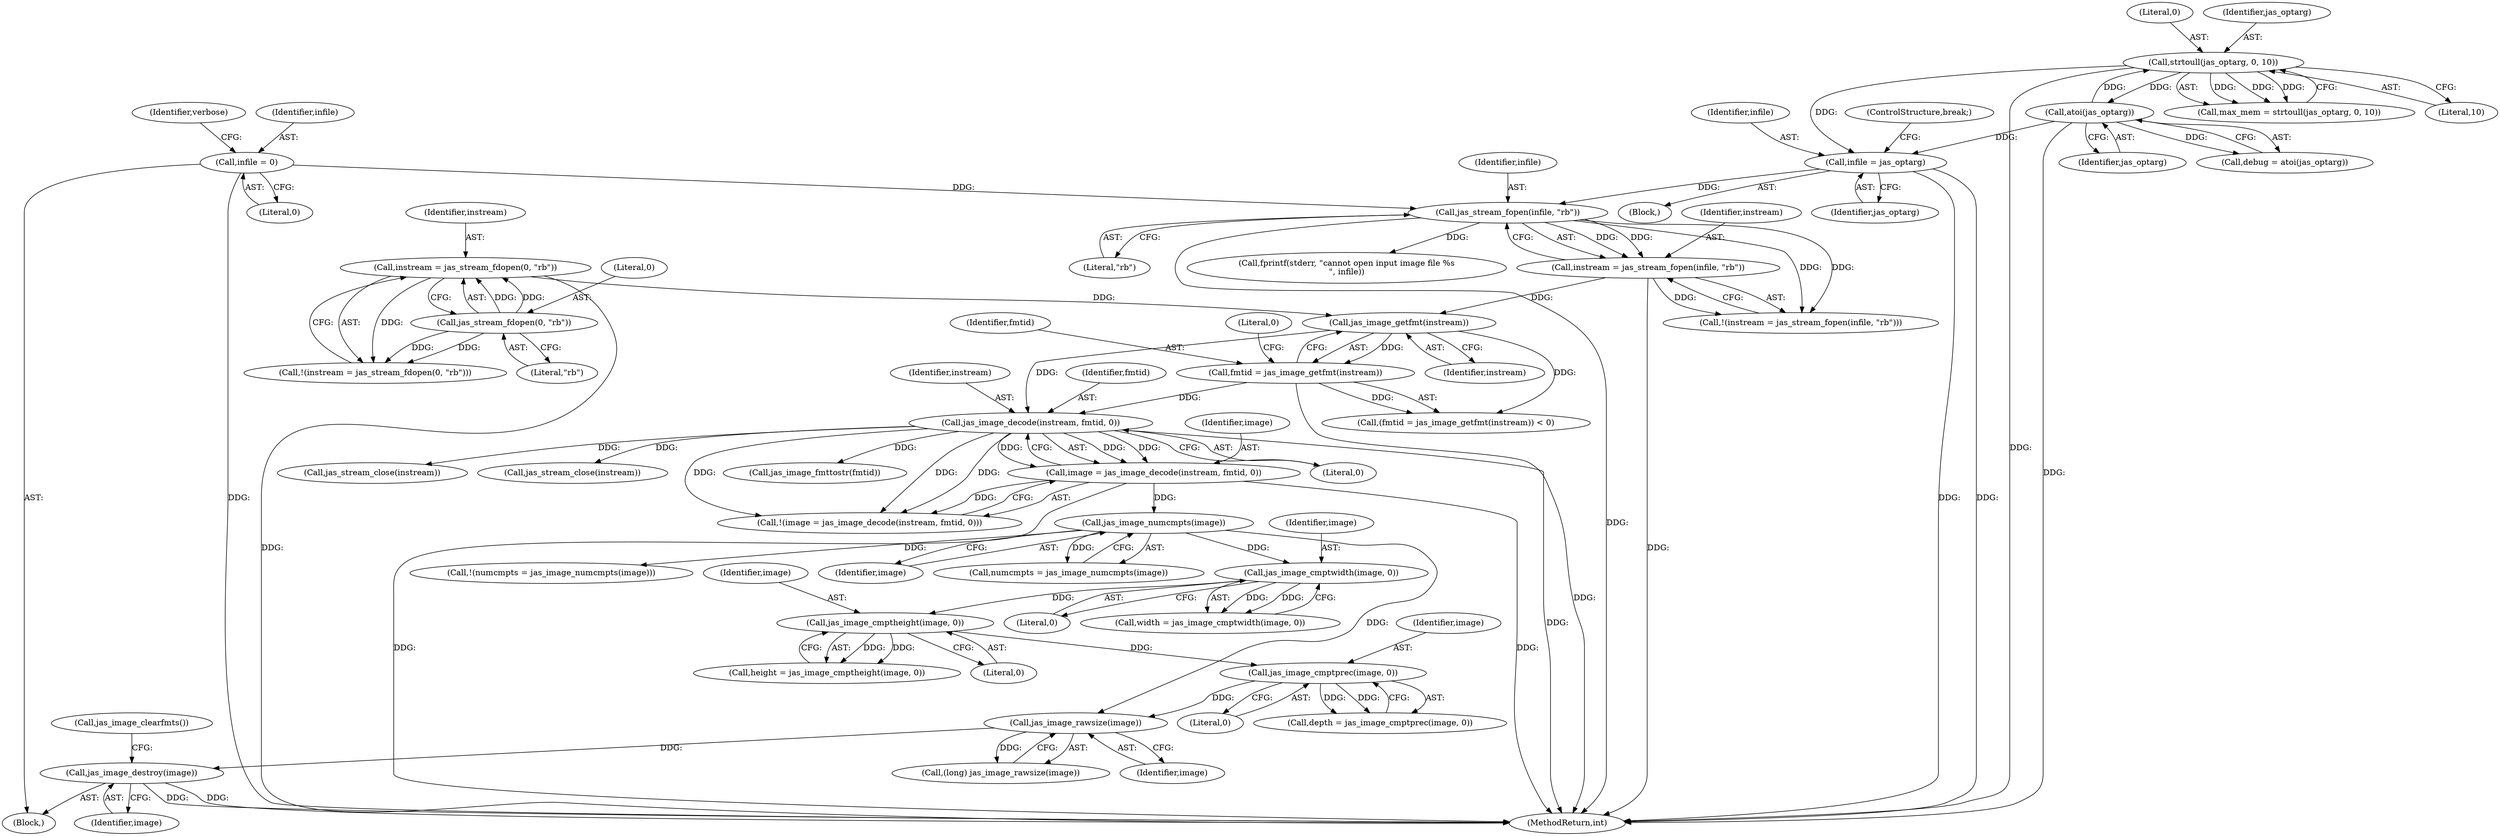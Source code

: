digraph "0_jasper_d42b2388f7f8e0332c846675133acea151fc557a@pointer" {
"1000315" [label="(Call,jas_image_destroy(image))"];
"1000313" [label="(Call,jas_image_rawsize(image))"];
"1000261" [label="(Call,jas_image_numcmpts(image))"];
"1000241" [label="(Call,image = jas_image_decode(instream, fmtid, 0))"];
"1000243" [label="(Call,jas_image_decode(instream, fmtid, 0))"];
"1000232" [label="(Call,jas_image_getfmt(instream))"];
"1000217" [label="(Call,instream = jas_stream_fdopen(0, \"rb\"))"];
"1000219" [label="(Call,jas_stream_fdopen(0, \"rb\"))"];
"1000201" [label="(Call,instream = jas_stream_fopen(infile, \"rb\"))"];
"1000203" [label="(Call,jas_stream_fopen(infile, \"rb\"))"];
"1000132" [label="(Call,infile = 0)"];
"1000176" [label="(Call,infile = jas_optarg)"];
"1000183" [label="(Call,strtoull(jas_optarg, 0, 10))"];
"1000172" [label="(Call,atoi(jas_optarg))"];
"1000230" [label="(Call,fmtid = jas_image_getfmt(instream))"];
"1000282" [label="(Call,jas_image_cmptprec(image, 0))"];
"1000277" [label="(Call,jas_image_cmptheight(image, 0))"];
"1000272" [label="(Call,jas_image_cmptwidth(image, 0))"];
"1000205" [label="(Literal,\"rb\")"];
"1000282" [label="(Call,jas_image_cmptprec(image, 0))"];
"1000201" [label="(Call,instream = jas_stream_fopen(infile, \"rb\"))"];
"1000220" [label="(Literal,0)"];
"1000246" [label="(Literal,0)"];
"1000172" [label="(Call,atoi(jas_optarg))"];
"1000274" [label="(Literal,0)"];
"1000280" [label="(Call,depth = jas_image_cmptprec(image, 0))"];
"1000316" [label="(Identifier,image)"];
"1000315" [label="(Call,jas_image_destroy(image))"];
"1000217" [label="(Call,instream = jas_stream_fdopen(0, \"rb\"))"];
"1000245" [label="(Identifier,fmtid)"];
"1000185" [label="(Literal,0)"];
"1000261" [label="(Call,jas_image_numcmpts(image))"];
"1000234" [label="(Literal,0)"];
"1000176" [label="(Call,infile = jas_optarg)"];
"1000275" [label="(Call,height = jas_image_cmptheight(image, 0))"];
"1000229" [label="(Call,(fmtid = jas_image_getfmt(instream)) < 0)"];
"1000278" [label="(Identifier,image)"];
"1000109" [label="(Block,)"];
"1000203" [label="(Call,jas_stream_fopen(infile, \"rb\"))"];
"1000216" [label="(Call,!(instream = jas_stream_fdopen(0, \"rb\")))"];
"1000320" [label="(MethodReturn,int)"];
"1000179" [label="(ControlStructure,break;)"];
"1000218" [label="(Identifier,instream)"];
"1000311" [label="(Call,(long) jas_image_rawsize(image))"];
"1000233" [label="(Identifier,instream)"];
"1000170" [label="(Call,debug = atoi(jas_optarg))"];
"1000270" [label="(Call,width = jas_image_cmptwidth(image, 0))"];
"1000277" [label="(Call,jas_image_cmptheight(image, 0))"];
"1000241" [label="(Call,image = jas_image_decode(instream, fmtid, 0))"];
"1000317" [label="(Call,jas_image_clearfmts())"];
"1000259" [label="(Call,numcmpts = jas_image_numcmpts(image))"];
"1000202" [label="(Identifier,instream)"];
"1000200" [label="(Call,!(instream = jas_stream_fopen(infile, \"rb\")))"];
"1000178" [label="(Identifier,jas_optarg)"];
"1000284" [label="(Literal,0)"];
"1000262" [label="(Identifier,image)"];
"1000313" [label="(Call,jas_image_rawsize(image))"];
"1000240" [label="(Call,!(image = jas_image_decode(instream, fmtid, 0)))"];
"1000219" [label="(Call,jas_stream_fdopen(0, \"rb\"))"];
"1000244" [label="(Identifier,instream)"];
"1000181" [label="(Call,max_mem = strtoull(jas_optarg, 0, 10))"];
"1000186" [label="(Literal,10)"];
"1000177" [label="(Identifier,infile)"];
"1000243" [label="(Call,jas_image_decode(instream, fmtid, 0))"];
"1000272" [label="(Call,jas_image_cmptwidth(image, 0))"];
"1000242" [label="(Identifier,image)"];
"1000204" [label="(Identifier,infile)"];
"1000248" [label="(Call,jas_stream_close(instream))"];
"1000232" [label="(Call,jas_image_getfmt(instream))"];
"1000173" [label="(Identifier,jas_optarg)"];
"1000258" [label="(Call,!(numcmpts = jas_image_numcmpts(image)))"];
"1000132" [label="(Call,infile = 0)"];
"1000221" [label="(Literal,\"rb\")"];
"1000207" [label="(Call,fprintf(stderr, \"cannot open input image file %s\n\", infile))"];
"1000231" [label="(Identifier,fmtid)"];
"1000255" [label="(Call,jas_stream_close(instream))"];
"1000156" [label="(Block,)"];
"1000230" [label="(Call,fmtid = jas_image_getfmt(instream))"];
"1000273" [label="(Identifier,image)"];
"1000283" [label="(Identifier,image)"];
"1000133" [label="(Identifier,infile)"];
"1000184" [label="(Identifier,jas_optarg)"];
"1000136" [label="(Identifier,verbose)"];
"1000183" [label="(Call,strtoull(jas_optarg, 0, 10))"];
"1000134" [label="(Literal,0)"];
"1000279" [label="(Literal,0)"];
"1000314" [label="(Identifier,image)"];
"1000300" [label="(Call,jas_image_fmttostr(fmtid))"];
"1000315" -> "1000109"  [label="AST: "];
"1000315" -> "1000316"  [label="CFG: "];
"1000316" -> "1000315"  [label="AST: "];
"1000317" -> "1000315"  [label="CFG: "];
"1000315" -> "1000320"  [label="DDG: "];
"1000315" -> "1000320"  [label="DDG: "];
"1000313" -> "1000315"  [label="DDG: "];
"1000313" -> "1000311"  [label="AST: "];
"1000313" -> "1000314"  [label="CFG: "];
"1000314" -> "1000313"  [label="AST: "];
"1000311" -> "1000313"  [label="CFG: "];
"1000313" -> "1000311"  [label="DDG: "];
"1000261" -> "1000313"  [label="DDG: "];
"1000282" -> "1000313"  [label="DDG: "];
"1000261" -> "1000259"  [label="AST: "];
"1000261" -> "1000262"  [label="CFG: "];
"1000262" -> "1000261"  [label="AST: "];
"1000259" -> "1000261"  [label="CFG: "];
"1000261" -> "1000258"  [label="DDG: "];
"1000261" -> "1000259"  [label="DDG: "];
"1000241" -> "1000261"  [label="DDG: "];
"1000261" -> "1000272"  [label="DDG: "];
"1000241" -> "1000240"  [label="AST: "];
"1000241" -> "1000243"  [label="CFG: "];
"1000242" -> "1000241"  [label="AST: "];
"1000243" -> "1000241"  [label="AST: "];
"1000240" -> "1000241"  [label="CFG: "];
"1000241" -> "1000320"  [label="DDG: "];
"1000241" -> "1000320"  [label="DDG: "];
"1000241" -> "1000240"  [label="DDG: "];
"1000243" -> "1000241"  [label="DDG: "];
"1000243" -> "1000241"  [label="DDG: "];
"1000243" -> "1000241"  [label="DDG: "];
"1000243" -> "1000246"  [label="CFG: "];
"1000244" -> "1000243"  [label="AST: "];
"1000245" -> "1000243"  [label="AST: "];
"1000246" -> "1000243"  [label="AST: "];
"1000243" -> "1000320"  [label="DDG: "];
"1000243" -> "1000240"  [label="DDG: "];
"1000243" -> "1000240"  [label="DDG: "];
"1000243" -> "1000240"  [label="DDG: "];
"1000232" -> "1000243"  [label="DDG: "];
"1000230" -> "1000243"  [label="DDG: "];
"1000243" -> "1000248"  [label="DDG: "];
"1000243" -> "1000255"  [label="DDG: "];
"1000243" -> "1000300"  [label="DDG: "];
"1000232" -> "1000230"  [label="AST: "];
"1000232" -> "1000233"  [label="CFG: "];
"1000233" -> "1000232"  [label="AST: "];
"1000230" -> "1000232"  [label="CFG: "];
"1000232" -> "1000229"  [label="DDG: "];
"1000232" -> "1000230"  [label="DDG: "];
"1000217" -> "1000232"  [label="DDG: "];
"1000201" -> "1000232"  [label="DDG: "];
"1000217" -> "1000216"  [label="AST: "];
"1000217" -> "1000219"  [label="CFG: "];
"1000218" -> "1000217"  [label="AST: "];
"1000219" -> "1000217"  [label="AST: "];
"1000216" -> "1000217"  [label="CFG: "];
"1000217" -> "1000320"  [label="DDG: "];
"1000217" -> "1000216"  [label="DDG: "];
"1000219" -> "1000217"  [label="DDG: "];
"1000219" -> "1000217"  [label="DDG: "];
"1000219" -> "1000221"  [label="CFG: "];
"1000220" -> "1000219"  [label="AST: "];
"1000221" -> "1000219"  [label="AST: "];
"1000219" -> "1000216"  [label="DDG: "];
"1000219" -> "1000216"  [label="DDG: "];
"1000201" -> "1000200"  [label="AST: "];
"1000201" -> "1000203"  [label="CFG: "];
"1000202" -> "1000201"  [label="AST: "];
"1000203" -> "1000201"  [label="AST: "];
"1000200" -> "1000201"  [label="CFG: "];
"1000201" -> "1000320"  [label="DDG: "];
"1000201" -> "1000200"  [label="DDG: "];
"1000203" -> "1000201"  [label="DDG: "];
"1000203" -> "1000201"  [label="DDG: "];
"1000203" -> "1000205"  [label="CFG: "];
"1000204" -> "1000203"  [label="AST: "];
"1000205" -> "1000203"  [label="AST: "];
"1000203" -> "1000320"  [label="DDG: "];
"1000203" -> "1000200"  [label="DDG: "];
"1000203" -> "1000200"  [label="DDG: "];
"1000132" -> "1000203"  [label="DDG: "];
"1000176" -> "1000203"  [label="DDG: "];
"1000203" -> "1000207"  [label="DDG: "];
"1000132" -> "1000109"  [label="AST: "];
"1000132" -> "1000134"  [label="CFG: "];
"1000133" -> "1000132"  [label="AST: "];
"1000134" -> "1000132"  [label="AST: "];
"1000136" -> "1000132"  [label="CFG: "];
"1000132" -> "1000320"  [label="DDG: "];
"1000176" -> "1000156"  [label="AST: "];
"1000176" -> "1000178"  [label="CFG: "];
"1000177" -> "1000176"  [label="AST: "];
"1000178" -> "1000176"  [label="AST: "];
"1000179" -> "1000176"  [label="CFG: "];
"1000176" -> "1000320"  [label="DDG: "];
"1000176" -> "1000320"  [label="DDG: "];
"1000183" -> "1000176"  [label="DDG: "];
"1000172" -> "1000176"  [label="DDG: "];
"1000183" -> "1000181"  [label="AST: "];
"1000183" -> "1000186"  [label="CFG: "];
"1000184" -> "1000183"  [label="AST: "];
"1000185" -> "1000183"  [label="AST: "];
"1000186" -> "1000183"  [label="AST: "];
"1000181" -> "1000183"  [label="CFG: "];
"1000183" -> "1000320"  [label="DDG: "];
"1000183" -> "1000172"  [label="DDG: "];
"1000183" -> "1000181"  [label="DDG: "];
"1000183" -> "1000181"  [label="DDG: "];
"1000183" -> "1000181"  [label="DDG: "];
"1000172" -> "1000183"  [label="DDG: "];
"1000172" -> "1000170"  [label="AST: "];
"1000172" -> "1000173"  [label="CFG: "];
"1000173" -> "1000172"  [label="AST: "];
"1000170" -> "1000172"  [label="CFG: "];
"1000172" -> "1000320"  [label="DDG: "];
"1000172" -> "1000170"  [label="DDG: "];
"1000230" -> "1000229"  [label="AST: "];
"1000231" -> "1000230"  [label="AST: "];
"1000234" -> "1000230"  [label="CFG: "];
"1000230" -> "1000320"  [label="DDG: "];
"1000230" -> "1000229"  [label="DDG: "];
"1000282" -> "1000280"  [label="AST: "];
"1000282" -> "1000284"  [label="CFG: "];
"1000283" -> "1000282"  [label="AST: "];
"1000284" -> "1000282"  [label="AST: "];
"1000280" -> "1000282"  [label="CFG: "];
"1000282" -> "1000280"  [label="DDG: "];
"1000282" -> "1000280"  [label="DDG: "];
"1000277" -> "1000282"  [label="DDG: "];
"1000277" -> "1000275"  [label="AST: "];
"1000277" -> "1000279"  [label="CFG: "];
"1000278" -> "1000277"  [label="AST: "];
"1000279" -> "1000277"  [label="AST: "];
"1000275" -> "1000277"  [label="CFG: "];
"1000277" -> "1000275"  [label="DDG: "];
"1000277" -> "1000275"  [label="DDG: "];
"1000272" -> "1000277"  [label="DDG: "];
"1000272" -> "1000270"  [label="AST: "];
"1000272" -> "1000274"  [label="CFG: "];
"1000273" -> "1000272"  [label="AST: "];
"1000274" -> "1000272"  [label="AST: "];
"1000270" -> "1000272"  [label="CFG: "];
"1000272" -> "1000270"  [label="DDG: "];
"1000272" -> "1000270"  [label="DDG: "];
}
